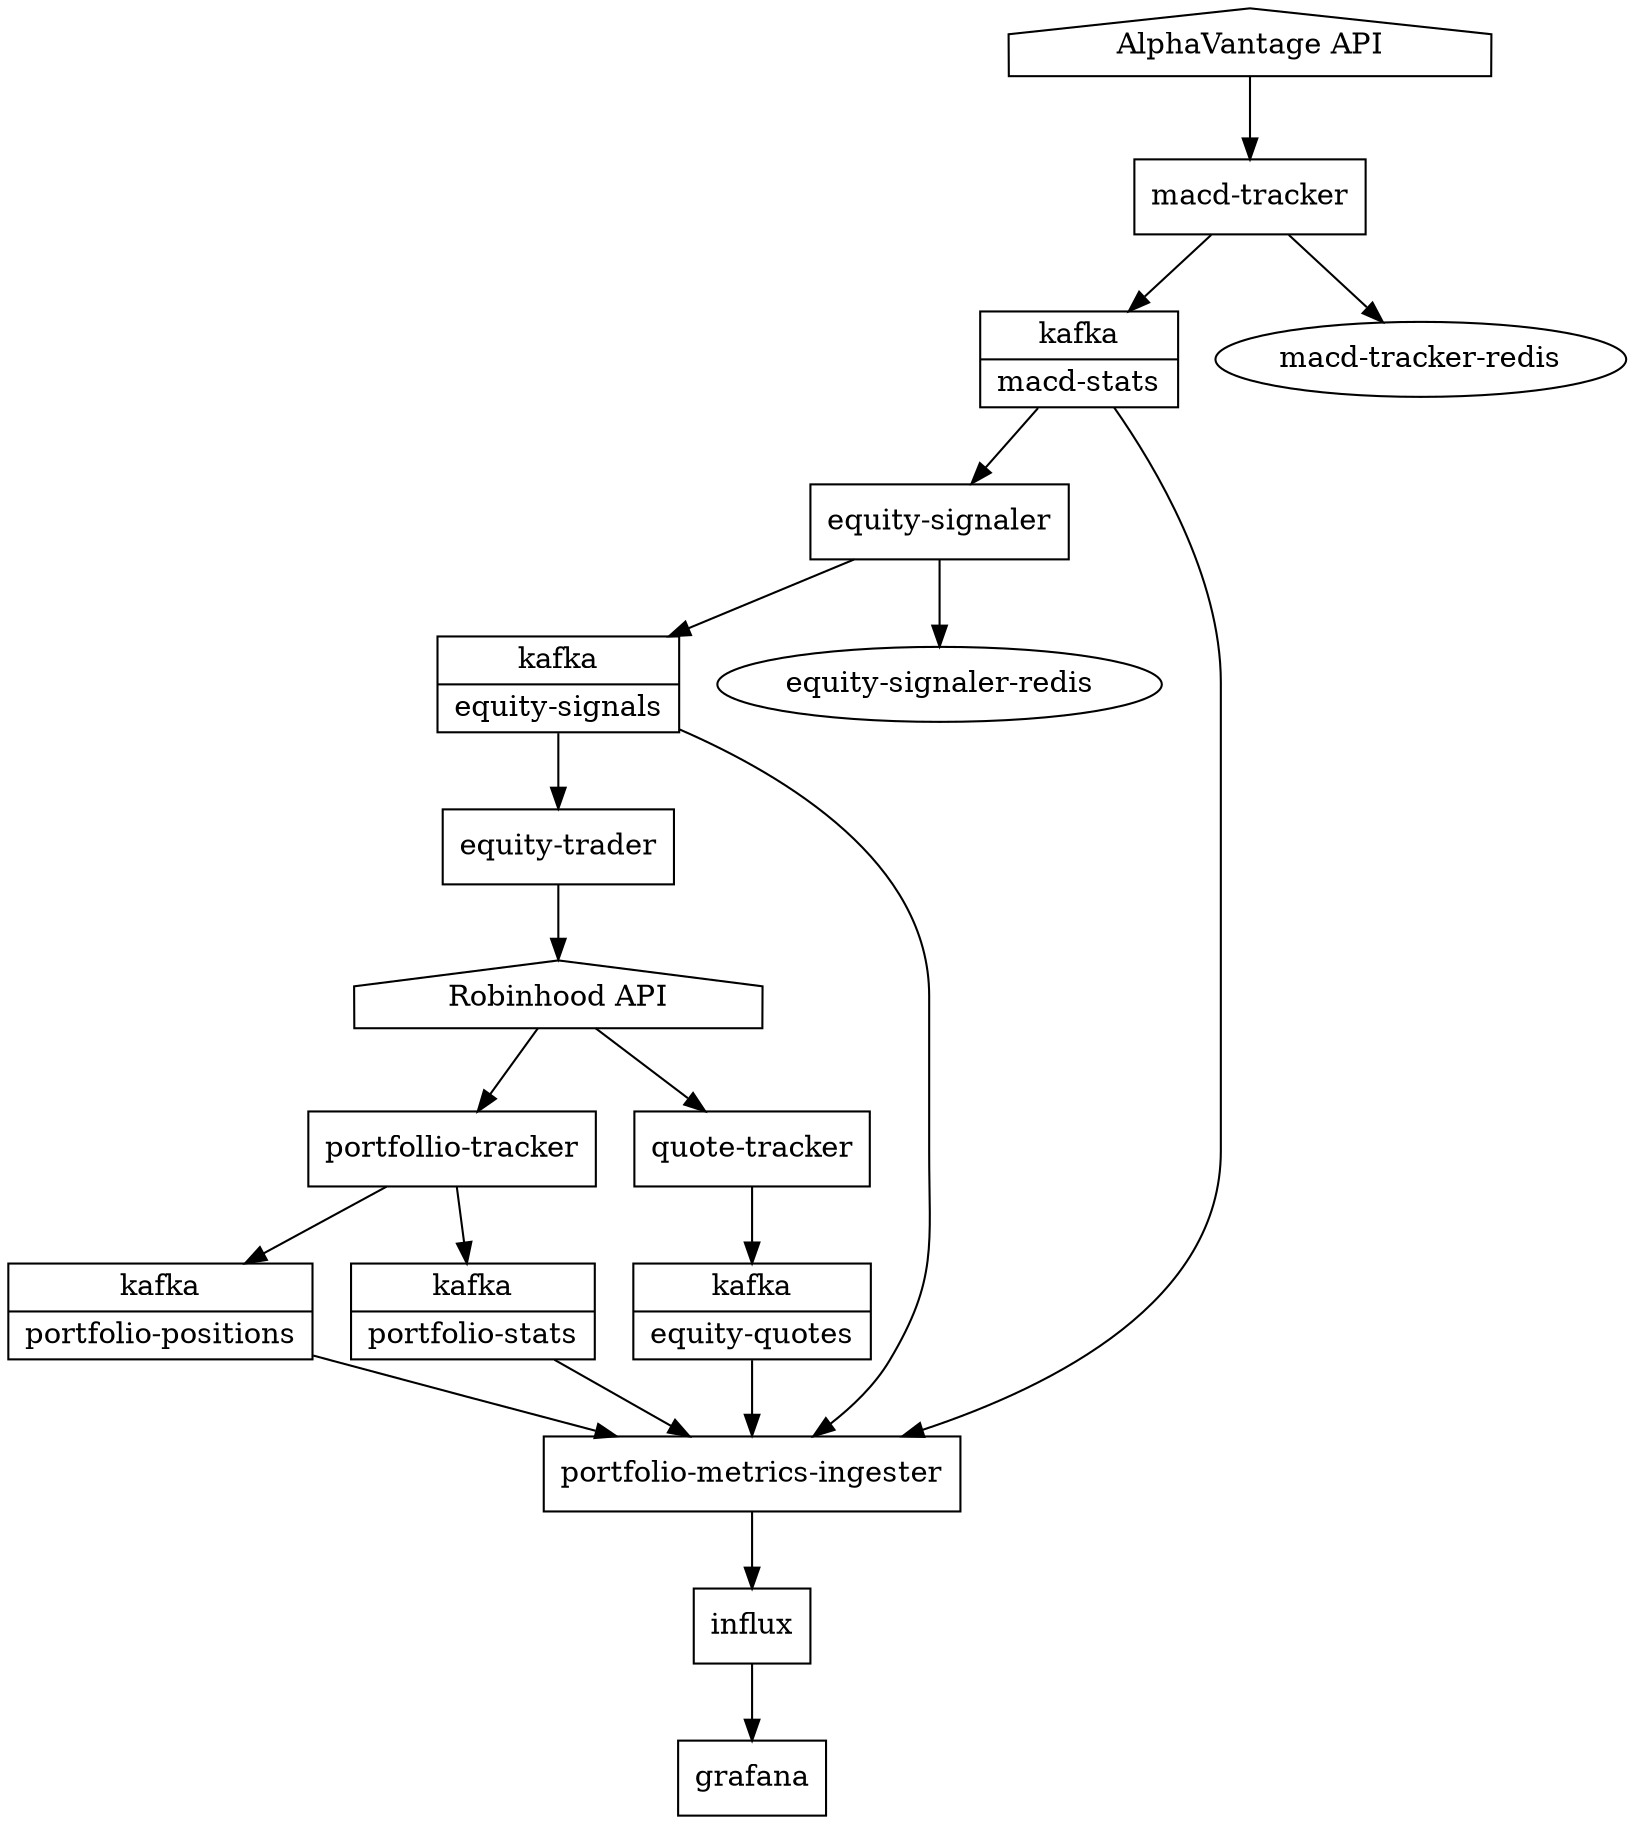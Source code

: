 digraph algorithm {
  node[shape=record]

  "AlphaVantage API"           -> "macd-tracker"
  "macd-tracker"               -> "macd-stats"
  "macd-tracker"               -> "macd-tracker-redis"
  "macd-stats"                 -> "equity-signaler"
  "equity-signaler"            -> "equity-signals"
  "equity-signaler"            -> "equity-signaler-redis"
  "equity-signals"             -> "equity-trader"
  "equity-trader"              -> "Robinhood API"
  "Robinhood API"              -> "portfollio-tracker"
  "Robinhood API"              -> "quote-tracker"
  "portfollio-tracker"         -> "portfolio-positions"
  "portfollio-tracker"         -> "portfolio-stats"
  "quote-tracker"              -> "equity-quotes"
  "portfolio-positions"        -> "portfolio-metrics-ingester"
  "portfolio-stats"            -> "portfolio-metrics-ingester"
  "macd-stats"                 -> "portfolio-metrics-ingester"
  "equity-signals"             -> "portfolio-metrics-ingester"
  "equity-quotes"              -> "portfolio-metrics-ingester"
  "portfolio-metrics-ingester" -> "influx"
  "influx"                     -> "grafana"

  "macd-stats" [shape=record label="{<f0> kafka| <f1> macd-stats}"]
  "equity-signals" [shape=record label="{<f0> kafka| <f1> equity-signals}"]
  "equity-quotes" [shape=record label="{<f0> kafka| <f1> equity-quotes}"]
  "portfolio-positions" [shape=record label="{<f0> kafka| <f1> portfolio-positions}"]
  "portfolio-stats" [shape=record label="{<f0> kafka| <f1> portfolio-stats}"]
  "AlphaVantage API" [shape=house]
  "Robinhood API" [shape=house]
  "macd-tracker-redis" [shape=ellipse]
  "equity-signaler-redis" [shape=ellipse]
}
